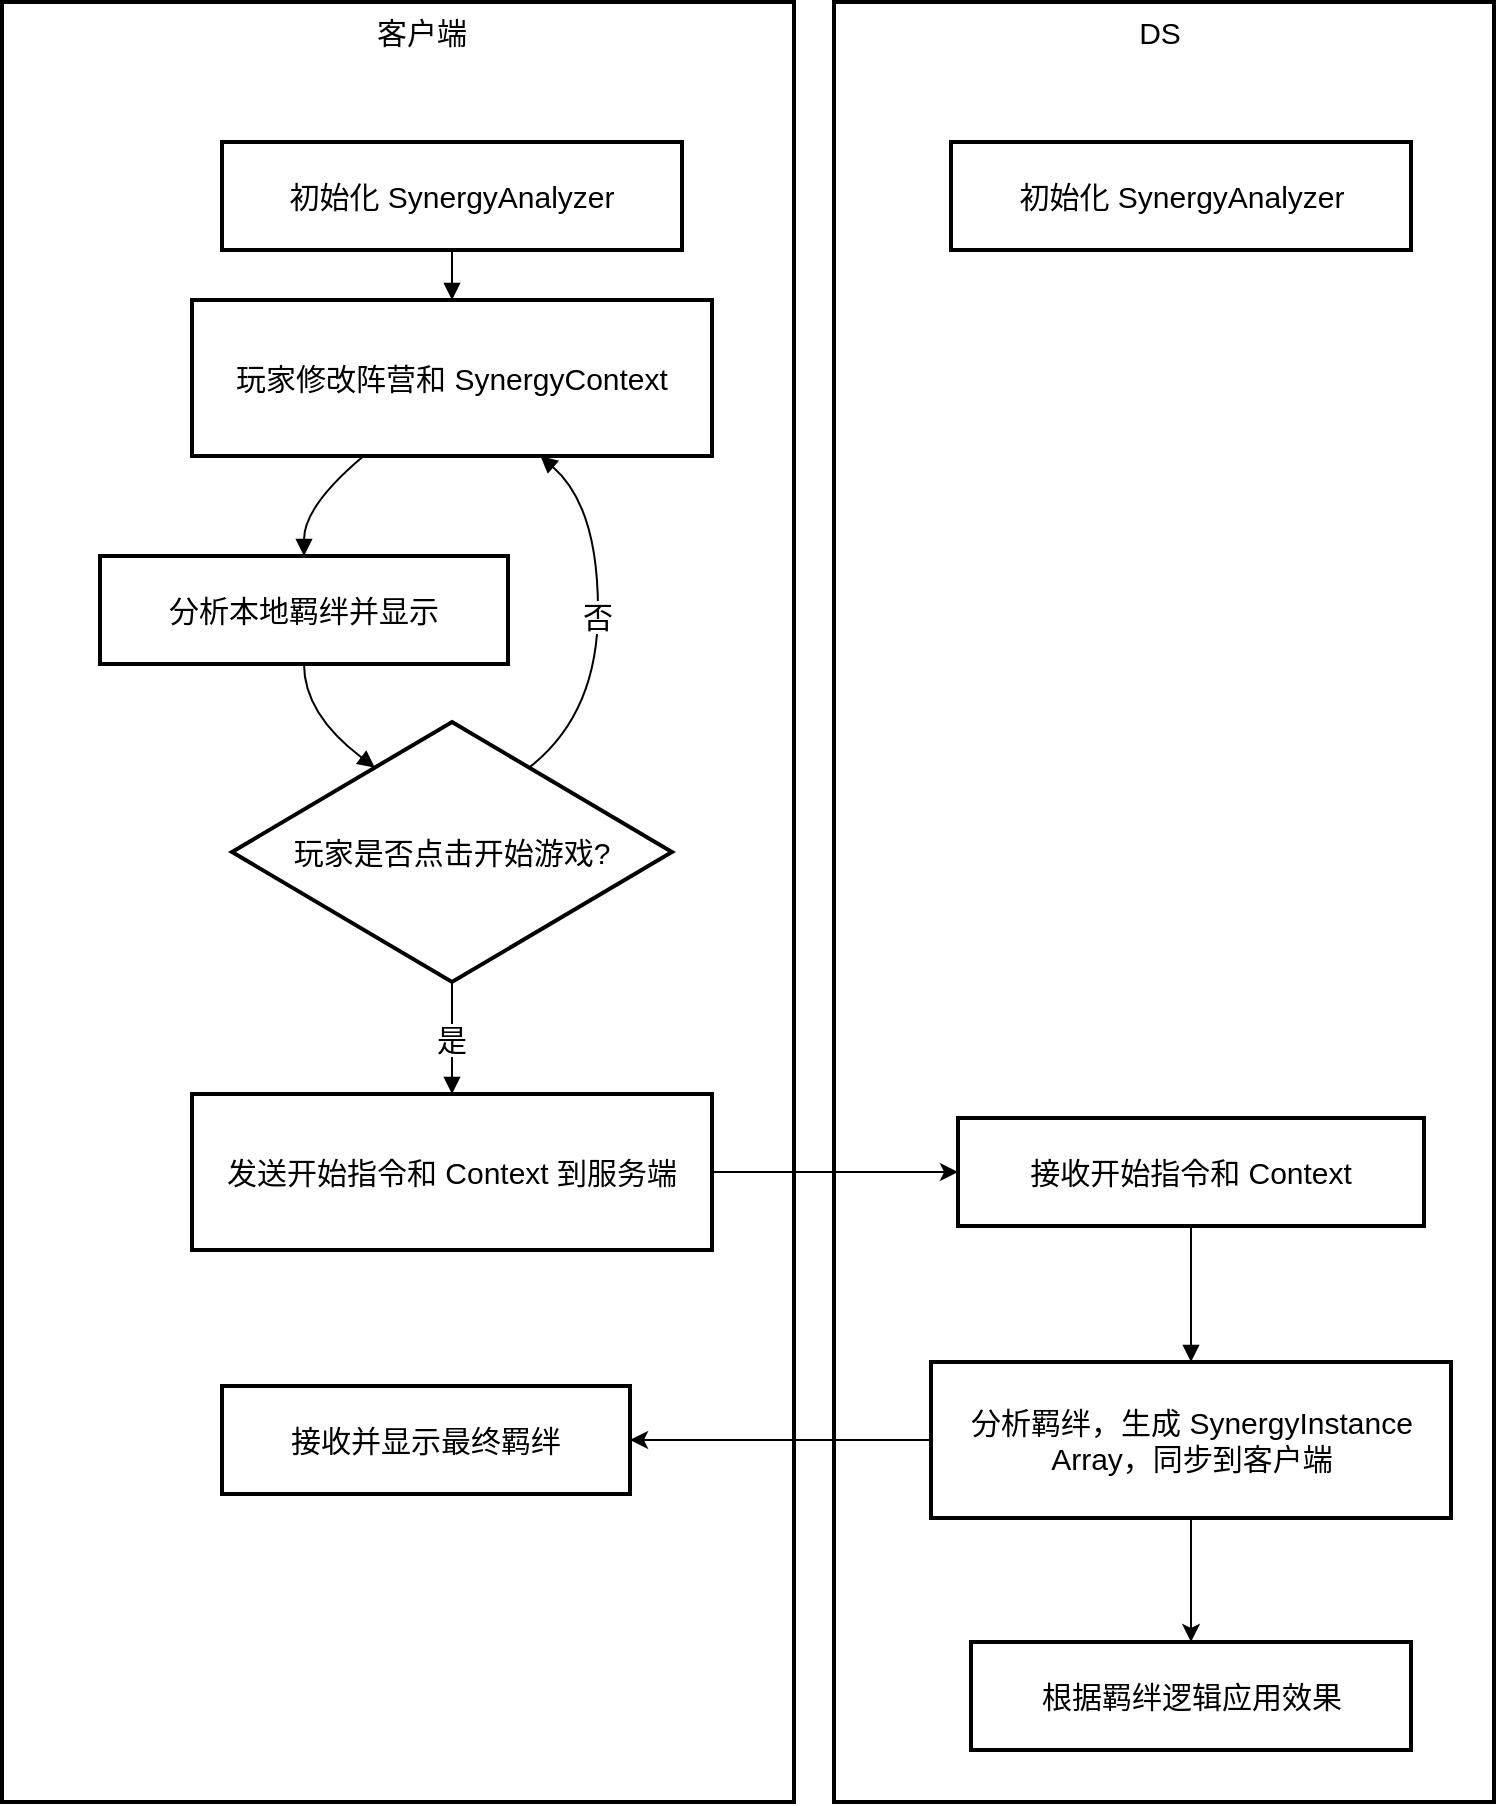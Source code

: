 <mxfile version="26.0.13">
  <diagram name="Page-1" id="g43uq-0RhptV3G3ulu3o">
    <mxGraphModel dx="2066" dy="2284" grid="1" gridSize="10" guides="1" tooltips="1" connect="1" arrows="1" fold="1" page="1" pageScale="1" pageWidth="827" pageHeight="1169" math="0" shadow="0">
      <root>
        <mxCell id="0" />
        <mxCell id="1" parent="0" />
        <mxCell id="vfGWResDEGmkJYUrqxpX-1" value="" style="whiteSpace=wrap;strokeWidth=2;fontSize=15;" vertex="1" parent="1">
          <mxGeometry x="436" width="330" height="900" as="geometry" />
        </mxCell>
        <mxCell id="vfGWResDEGmkJYUrqxpX-2" value="" style="whiteSpace=wrap;strokeWidth=2;fontSize=15;" vertex="1" parent="1">
          <mxGeometry x="20" width="396" height="900" as="geometry" />
        </mxCell>
        <mxCell id="vfGWResDEGmkJYUrqxpX-3" value="初始化 SynergyAnalyzer" style="whiteSpace=wrap;strokeWidth=2;fontSize=15;" vertex="1" parent="1">
          <mxGeometry x="130" y="70" width="230" height="54" as="geometry" />
        </mxCell>
        <mxCell id="vfGWResDEGmkJYUrqxpX-4" value="玩家修改阵营和 SynergyContext" style="whiteSpace=wrap;strokeWidth=2;fontSize=15;" vertex="1" parent="1">
          <mxGeometry x="115" y="149" width="260" height="78" as="geometry" />
        </mxCell>
        <mxCell id="vfGWResDEGmkJYUrqxpX-5" value="分析本地羁绊并显示" style="whiteSpace=wrap;strokeWidth=2;fontSize=15;" vertex="1" parent="1">
          <mxGeometry x="69" y="277" width="204" height="54" as="geometry" />
        </mxCell>
        <mxCell id="vfGWResDEGmkJYUrqxpX-6" value="玩家是否点击开始游戏?" style="rhombus;strokeWidth=2;whiteSpace=wrap;fontSize=15;" vertex="1" parent="1">
          <mxGeometry x="135" y="360" width="220" height="130" as="geometry" />
        </mxCell>
        <mxCell id="vfGWResDEGmkJYUrqxpX-33" style="edgeStyle=orthogonalEdgeStyle;rounded=0;orthogonalLoop=1;jettySize=auto;html=1;entryX=0;entryY=0.5;entryDx=0;entryDy=0;" edge="1" parent="1" source="vfGWResDEGmkJYUrqxpX-7" target="vfGWResDEGmkJYUrqxpX-10">
          <mxGeometry relative="1" as="geometry" />
        </mxCell>
        <mxCell id="vfGWResDEGmkJYUrqxpX-7" value="发送开始指令和 Context 到服务端" style="whiteSpace=wrap;strokeWidth=2;fontSize=15;" vertex="1" parent="1">
          <mxGeometry x="115" y="546" width="260" height="78" as="geometry" />
        </mxCell>
        <mxCell id="vfGWResDEGmkJYUrqxpX-8" value="接收并显示最终羁绊" style="whiteSpace=wrap;strokeWidth=2;fontSize=15;" vertex="1" parent="1">
          <mxGeometry x="130" y="692" width="204" height="54" as="geometry" />
        </mxCell>
        <mxCell id="vfGWResDEGmkJYUrqxpX-9" value="初始化 SynergyAnalyzer" style="whiteSpace=wrap;strokeWidth=2;fontSize=15;" vertex="1" parent="1">
          <mxGeometry x="494.5" y="70" width="230" height="54" as="geometry" />
        </mxCell>
        <mxCell id="vfGWResDEGmkJYUrqxpX-10" value="接收开始指令和 Context" style="whiteSpace=wrap;strokeWidth=2;fontSize=15;" vertex="1" parent="1">
          <mxGeometry x="498" y="558" width="233" height="54" as="geometry" />
        </mxCell>
        <mxCell id="vfGWResDEGmkJYUrqxpX-11" value="分析羁绊，生成 SynergyInstance Array，同步到客户端" style="whiteSpace=wrap;strokeWidth=2;fontSize=15;" vertex="1" parent="1">
          <mxGeometry x="484.5" y="680" width="260" height="78" as="geometry" />
        </mxCell>
        <mxCell id="vfGWResDEGmkJYUrqxpX-28" style="edgeStyle=orthogonalEdgeStyle;rounded=0;orthogonalLoop=1;jettySize=auto;html=1;entryX=0.5;entryY=0;entryDx=0;entryDy=0;exitX=0.5;exitY=1;exitDx=0;exitDy=0;fontSize=15;" edge="1" parent="1" source="vfGWResDEGmkJYUrqxpX-11" target="vfGWResDEGmkJYUrqxpX-13">
          <mxGeometry relative="1" as="geometry">
            <mxPoint x="601" y="984" as="sourcePoint" />
          </mxGeometry>
        </mxCell>
        <mxCell id="vfGWResDEGmkJYUrqxpX-32" style="edgeStyle=orthogonalEdgeStyle;rounded=0;orthogonalLoop=1;jettySize=auto;html=1;entryX=1;entryY=0.5;entryDx=0;entryDy=0;exitX=0;exitY=0.5;exitDx=0;exitDy=0;fontSize=15;" edge="1" parent="1" source="vfGWResDEGmkJYUrqxpX-11" target="vfGWResDEGmkJYUrqxpX-8">
          <mxGeometry relative="1" as="geometry" />
        </mxCell>
        <mxCell id="vfGWResDEGmkJYUrqxpX-13" value="根据羁绊逻辑应用效果" style="whiteSpace=wrap;strokeWidth=2;fontSize=15;" vertex="1" parent="1">
          <mxGeometry x="504.5" y="820" width="220" height="54" as="geometry" />
        </mxCell>
        <mxCell id="vfGWResDEGmkJYUrqxpX-14" value="" style="curved=1;startArrow=none;endArrow=block;exitX=0.5;exitY=1;entryX=0.5;entryY=0;rounded=0;fontSize=15;" edge="1" parent="1" source="vfGWResDEGmkJYUrqxpX-3" target="vfGWResDEGmkJYUrqxpX-4">
          <mxGeometry relative="1" as="geometry">
            <Array as="points" />
          </mxGeometry>
        </mxCell>
        <mxCell id="vfGWResDEGmkJYUrqxpX-15" value="" style="curved=1;startArrow=none;endArrow=block;exitX=0.33;exitY=1;entryX=0.5;entryY=0;rounded=0;fontSize=15;" edge="1" parent="1" source="vfGWResDEGmkJYUrqxpX-4" target="vfGWResDEGmkJYUrqxpX-5">
          <mxGeometry relative="1" as="geometry">
            <Array as="points">
              <mxPoint x="171" y="252" />
            </Array>
          </mxGeometry>
        </mxCell>
        <mxCell id="vfGWResDEGmkJYUrqxpX-16" value="" style="curved=1;startArrow=none;endArrow=block;exitX=0.5;exitY=1;entryX=0.23;entryY=0;rounded=0;fontSize=15;" edge="1" parent="1" source="vfGWResDEGmkJYUrqxpX-5" target="vfGWResDEGmkJYUrqxpX-6">
          <mxGeometry relative="1" as="geometry">
            <Array as="points">
              <mxPoint x="171" y="356" />
            </Array>
          </mxGeometry>
        </mxCell>
        <mxCell id="vfGWResDEGmkJYUrqxpX-17" value="否" style="curved=1;startArrow=none;endArrow=block;exitX=0.77;exitY=0;entryX=0.67;entryY=1;rounded=0;fontSize=15;" edge="1" parent="1" source="vfGWResDEGmkJYUrqxpX-6" target="vfGWResDEGmkJYUrqxpX-4">
          <mxGeometry relative="1" as="geometry">
            <Array as="points">
              <mxPoint x="318" y="356" />
              <mxPoint x="318" y="252" />
            </Array>
          </mxGeometry>
        </mxCell>
        <mxCell id="vfGWResDEGmkJYUrqxpX-18" value="是" style="curved=1;startArrow=none;endArrow=block;exitX=0.5;exitY=1;entryX=0.5;entryY=-0.01;rounded=0;fontSize=15;" edge="1" parent="1" source="vfGWResDEGmkJYUrqxpX-6" target="vfGWResDEGmkJYUrqxpX-7">
          <mxGeometry relative="1" as="geometry">
            <Array as="points" />
          </mxGeometry>
        </mxCell>
        <mxCell id="vfGWResDEGmkJYUrqxpX-21" value="" style="curved=1;startArrow=none;endArrow=block;exitX=0.5;exitY=0.99;entryX=0.5;entryY=-0.01;rounded=0;fontSize=15;" edge="1" parent="1" source="vfGWResDEGmkJYUrqxpX-10" target="vfGWResDEGmkJYUrqxpX-11">
          <mxGeometry relative="1" as="geometry">
            <Array as="points" />
          </mxGeometry>
        </mxCell>
        <mxCell id="vfGWResDEGmkJYUrqxpX-26" value="客户端" style="text;html=1;align=center;verticalAlign=middle;whiteSpace=wrap;rounded=0;fontSize=15;" vertex="1" parent="1">
          <mxGeometry x="200" width="60" height="30" as="geometry" />
        </mxCell>
        <mxCell id="vfGWResDEGmkJYUrqxpX-27" value="DS" style="text;html=1;align=center;verticalAlign=middle;whiteSpace=wrap;rounded=0;fontSize=15;" vertex="1" parent="1">
          <mxGeometry x="569" width="60" height="30" as="geometry" />
        </mxCell>
      </root>
    </mxGraphModel>
  </diagram>
</mxfile>
